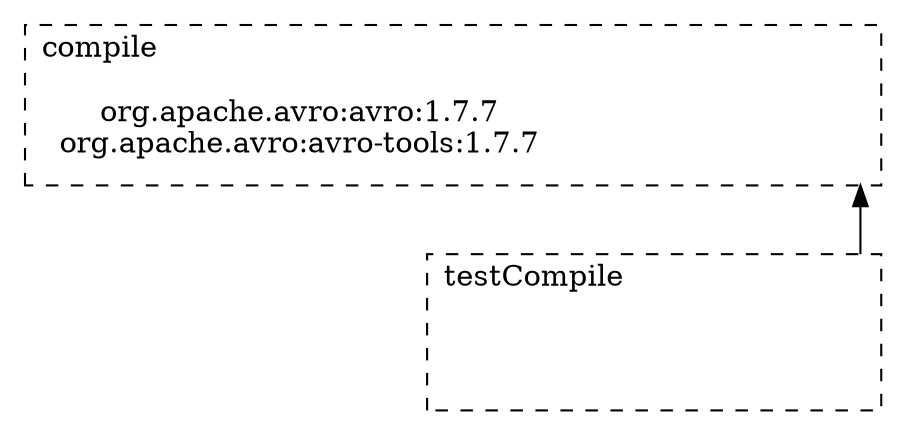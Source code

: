 digraph testCompile {
graph[rankdir=BT,compound=true,nodesep=2,ranksep=1];
subgraph cluster_testCompile {
graph[rankdir=TB,style=dashed,label=testCompile,labelloc=b,labeljust=l,labelstyle=bold];
testCompile [shape=point,style=invis];
node[color=none,shape=plaintext];
"";
}
subgraph cluster_testCompile {
graph[rankdir=TB,style=dashed,label=testCompile,labelloc=b,labeljust=l,labelstyle=bold];
testCompile [shape=point,style=invis];
node[color=none,shape=plaintext];
"";
}
testCompile -> compile [ltail=cluster_testCompile,lhead=cluster_compile];
subgraph cluster_compile {
graph[rankdir=TB,style=dashed,label=compile,labelloc=b,labeljust=l,labelstyle=bold];
compile [shape=point,style=invis];
node[color=none,shape=plaintext];
"org.apache.avro:avro:1.7.7\norg.apache.avro:avro-tools:1.7.7";
}
}
